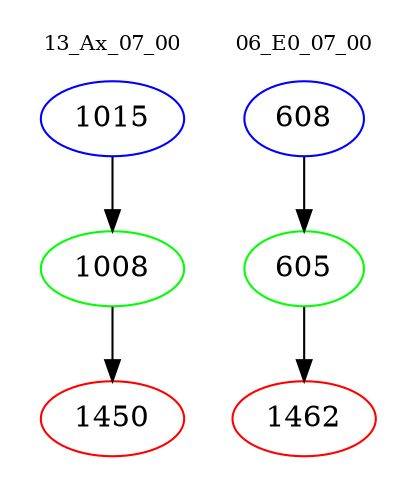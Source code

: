 digraph{
subgraph cluster_0 {
color = white
label = "13_Ax_07_00";
fontsize=10;
T0_1015 [label="1015", color="blue"]
T0_1015 -> T0_1008 [color="black"]
T0_1008 [label="1008", color="green"]
T0_1008 -> T0_1450 [color="black"]
T0_1450 [label="1450", color="red"]
}
subgraph cluster_1 {
color = white
label = "06_E0_07_00";
fontsize=10;
T1_608 [label="608", color="blue"]
T1_608 -> T1_605 [color="black"]
T1_605 [label="605", color="green"]
T1_605 -> T1_1462 [color="black"]
T1_1462 [label="1462", color="red"]
}
}
